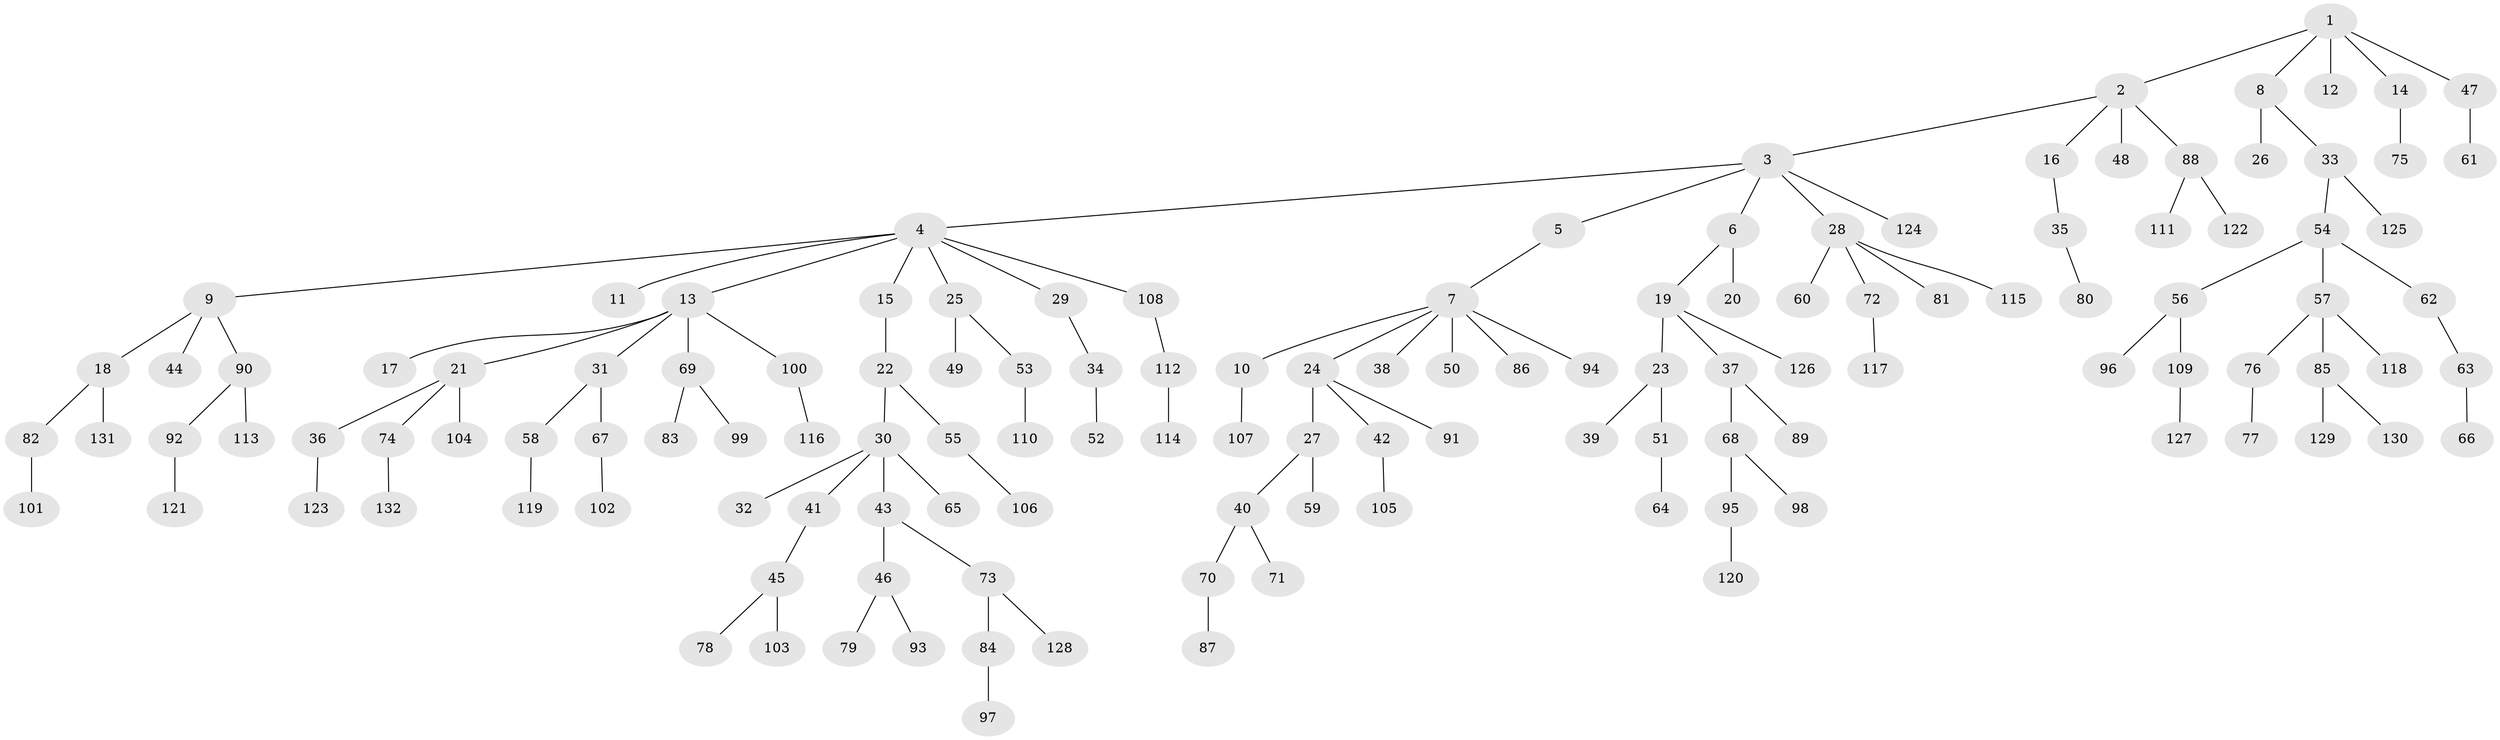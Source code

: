// coarse degree distribution, {8: 0.02564102564102564, 10: 0.02564102564102564, 4: 0.05128205128205128, 5: 0.05128205128205128, 2: 0.1282051282051282, 1: 0.6923076923076923, 3: 0.02564102564102564}
// Generated by graph-tools (version 1.1) at 2025/19/03/04/25 18:19:07]
// undirected, 132 vertices, 131 edges
graph export_dot {
graph [start="1"]
  node [color=gray90,style=filled];
  1;
  2;
  3;
  4;
  5;
  6;
  7;
  8;
  9;
  10;
  11;
  12;
  13;
  14;
  15;
  16;
  17;
  18;
  19;
  20;
  21;
  22;
  23;
  24;
  25;
  26;
  27;
  28;
  29;
  30;
  31;
  32;
  33;
  34;
  35;
  36;
  37;
  38;
  39;
  40;
  41;
  42;
  43;
  44;
  45;
  46;
  47;
  48;
  49;
  50;
  51;
  52;
  53;
  54;
  55;
  56;
  57;
  58;
  59;
  60;
  61;
  62;
  63;
  64;
  65;
  66;
  67;
  68;
  69;
  70;
  71;
  72;
  73;
  74;
  75;
  76;
  77;
  78;
  79;
  80;
  81;
  82;
  83;
  84;
  85;
  86;
  87;
  88;
  89;
  90;
  91;
  92;
  93;
  94;
  95;
  96;
  97;
  98;
  99;
  100;
  101;
  102;
  103;
  104;
  105;
  106;
  107;
  108;
  109;
  110;
  111;
  112;
  113;
  114;
  115;
  116;
  117;
  118;
  119;
  120;
  121;
  122;
  123;
  124;
  125;
  126;
  127;
  128;
  129;
  130;
  131;
  132;
  1 -- 2;
  1 -- 8;
  1 -- 12;
  1 -- 14;
  1 -- 47;
  2 -- 3;
  2 -- 16;
  2 -- 48;
  2 -- 88;
  3 -- 4;
  3 -- 5;
  3 -- 6;
  3 -- 28;
  3 -- 124;
  4 -- 9;
  4 -- 11;
  4 -- 13;
  4 -- 15;
  4 -- 25;
  4 -- 29;
  4 -- 108;
  5 -- 7;
  6 -- 19;
  6 -- 20;
  7 -- 10;
  7 -- 24;
  7 -- 38;
  7 -- 50;
  7 -- 86;
  7 -- 94;
  8 -- 26;
  8 -- 33;
  9 -- 18;
  9 -- 44;
  9 -- 90;
  10 -- 107;
  13 -- 17;
  13 -- 21;
  13 -- 31;
  13 -- 69;
  13 -- 100;
  14 -- 75;
  15 -- 22;
  16 -- 35;
  18 -- 82;
  18 -- 131;
  19 -- 23;
  19 -- 37;
  19 -- 126;
  21 -- 36;
  21 -- 74;
  21 -- 104;
  22 -- 30;
  22 -- 55;
  23 -- 39;
  23 -- 51;
  24 -- 27;
  24 -- 42;
  24 -- 91;
  25 -- 49;
  25 -- 53;
  27 -- 40;
  27 -- 59;
  28 -- 60;
  28 -- 72;
  28 -- 81;
  28 -- 115;
  29 -- 34;
  30 -- 32;
  30 -- 41;
  30 -- 43;
  30 -- 65;
  31 -- 58;
  31 -- 67;
  33 -- 54;
  33 -- 125;
  34 -- 52;
  35 -- 80;
  36 -- 123;
  37 -- 68;
  37 -- 89;
  40 -- 70;
  40 -- 71;
  41 -- 45;
  42 -- 105;
  43 -- 46;
  43 -- 73;
  45 -- 78;
  45 -- 103;
  46 -- 79;
  46 -- 93;
  47 -- 61;
  51 -- 64;
  53 -- 110;
  54 -- 56;
  54 -- 57;
  54 -- 62;
  55 -- 106;
  56 -- 96;
  56 -- 109;
  57 -- 76;
  57 -- 85;
  57 -- 118;
  58 -- 119;
  62 -- 63;
  63 -- 66;
  67 -- 102;
  68 -- 95;
  68 -- 98;
  69 -- 83;
  69 -- 99;
  70 -- 87;
  72 -- 117;
  73 -- 84;
  73 -- 128;
  74 -- 132;
  76 -- 77;
  82 -- 101;
  84 -- 97;
  85 -- 129;
  85 -- 130;
  88 -- 111;
  88 -- 122;
  90 -- 92;
  90 -- 113;
  92 -- 121;
  95 -- 120;
  100 -- 116;
  108 -- 112;
  109 -- 127;
  112 -- 114;
}
